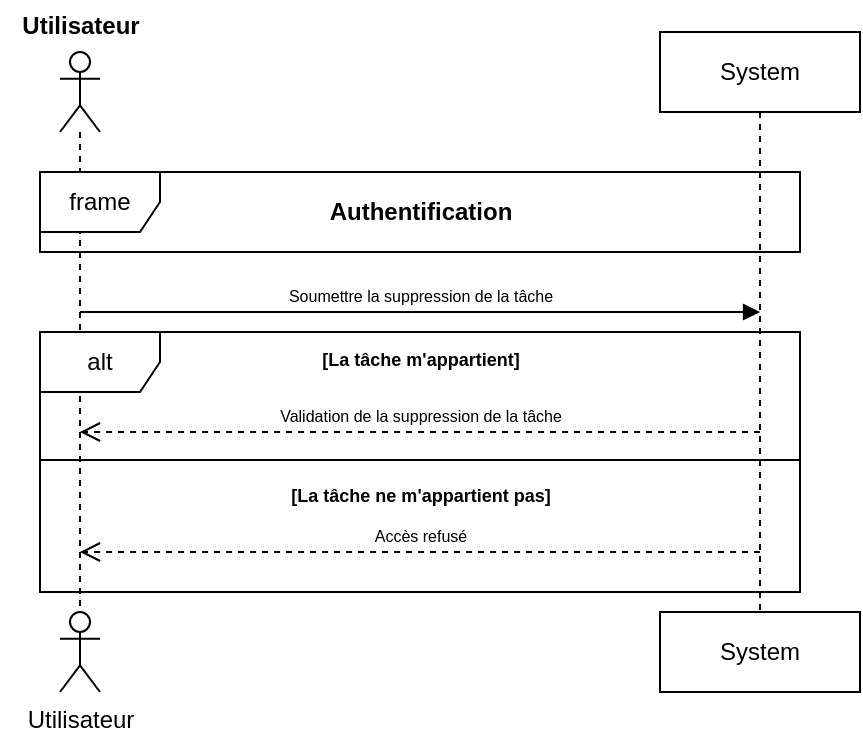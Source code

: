 <mxfile version="23.1.5" type="device">
  <diagram name="Page-1" id="2YBvvXClWsGukQMizWep">
    <mxGraphModel dx="989" dy="577" grid="1" gridSize="10" guides="1" tooltips="1" connect="1" arrows="1" fold="1" page="1" pageScale="1" pageWidth="850" pageHeight="1100" math="0" shadow="0">
      <root>
        <mxCell id="0" />
        <mxCell id="1" parent="0" />
        <mxCell id="1i2Z4VfVdW_mY6-7IzHU-2" value="System" style="shape=umlLifeline;perimeter=lifelinePerimeter;whiteSpace=wrap;html=1;container=1;dropTarget=0;collapsible=0;recursiveResize=0;outlineConnect=0;portConstraint=eastwest;newEdgeStyle={&quot;curved&quot;:0,&quot;rounded&quot;:0};" parent="1" vertex="1">
          <mxGeometry x="510" y="200" width="100" height="290" as="geometry" />
        </mxCell>
        <mxCell id="1i2Z4VfVdW_mY6-7IzHU-3" value="" style="shape=umlLifeline;perimeter=lifelinePerimeter;whiteSpace=wrap;html=1;container=1;dropTarget=0;collapsible=0;recursiveResize=0;outlineConnect=0;portConstraint=eastwest;newEdgeStyle={&quot;curved&quot;:0,&quot;rounded&quot;:0};participant=umlActor;" parent="1" vertex="1">
          <mxGeometry x="210" y="210" width="20" height="280" as="geometry" />
        </mxCell>
        <mxCell id="1i2Z4VfVdW_mY6-7IzHU-10" value="Utilisateur" style="text;align=center;fontStyle=1;verticalAlign=middle;spacingLeft=3;spacingRight=3;strokeColor=none;rotatable=0;points=[[0,0.5],[1,0.5]];portConstraint=eastwest;html=1;" parent="1" vertex="1">
          <mxGeometry x="180" y="184" width="80" height="26" as="geometry" />
        </mxCell>
        <mxCell id="1i2Z4VfVdW_mY6-7IzHU-14" value="&lt;font style=&quot;font-size: 8px;&quot;&gt;Soumettre la suppression de la tâche&lt;/font&gt;" style="html=1;verticalAlign=bottom;endArrow=block;curved=0;rounded=0;entryX=0;entryY=0;entryDx=0;entryDy=5;" parent="1" edge="1">
          <mxGeometry relative="1" as="geometry">
            <mxPoint x="219.969" y="340" as="sourcePoint" />
            <mxPoint x="560.04" y="340" as="targetPoint" />
          </mxGeometry>
        </mxCell>
        <mxCell id="1i2Z4VfVdW_mY6-7IzHU-18" value="&lt;font style=&quot;font-size: 8px;&quot;&gt;Validation de la suppression de la tâche&lt;/font&gt;" style="html=1;verticalAlign=bottom;endArrow=open;dashed=1;endSize=8;curved=0;rounded=0;exitX=0;exitY=1;exitDx=0;exitDy=-5;" parent="1" edge="1">
          <mxGeometry relative="1" as="geometry">
            <mxPoint x="219.969" y="400" as="targetPoint" />
            <mxPoint x="560.04" y="400" as="sourcePoint" />
          </mxGeometry>
        </mxCell>
        <mxCell id="1i2Z4VfVdW_mY6-7IzHU-25" value="System" style="html=1;whiteSpace=wrap;" parent="1" vertex="1">
          <mxGeometry x="510" y="490" width="100" height="40" as="geometry" />
        </mxCell>
        <mxCell id="1i2Z4VfVdW_mY6-7IzHU-26" value="Utilisateur" style="shape=umlActor;verticalLabelPosition=bottom;verticalAlign=top;html=1;" parent="1" vertex="1">
          <mxGeometry x="210" y="490" width="20" height="40" as="geometry" />
        </mxCell>
        <mxCell id="G6WfOV9cSlhH_QiBXhUF-1" value="frame" style="shape=umlFrame;whiteSpace=wrap;html=1;pointerEvents=0;" vertex="1" parent="1">
          <mxGeometry x="200" y="270" width="380" height="40" as="geometry" />
        </mxCell>
        <mxCell id="G6WfOV9cSlhH_QiBXhUF-2" value="Authentification" style="text;align=center;fontStyle=1;verticalAlign=middle;spacingLeft=3;spacingRight=3;strokeColor=none;rotatable=0;points=[[0,0.5],[1,0.5]];portConstraint=eastwest;html=1;" vertex="1" parent="1">
          <mxGeometry x="350" y="277" width="80" height="26" as="geometry" />
        </mxCell>
        <mxCell id="G6WfOV9cSlhH_QiBXhUF-4" value="alt" style="shape=umlFrame;whiteSpace=wrap;html=1;pointerEvents=0;" vertex="1" parent="1">
          <mxGeometry x="200" y="350" width="380" height="130" as="geometry" />
        </mxCell>
        <mxCell id="G6WfOV9cSlhH_QiBXhUF-5" value="&lt;font style=&quot;font-size: 9px;&quot;&gt;[La tâche m&#39;appartient]&lt;/font&gt;" style="text;align=center;fontStyle=1;verticalAlign=middle;spacingLeft=3;spacingRight=3;strokeColor=none;rotatable=0;points=[[0,0.5],[1,0.5]];portConstraint=eastwest;html=1;" vertex="1" parent="1">
          <mxGeometry x="350" y="350" width="80" height="26" as="geometry" />
        </mxCell>
        <mxCell id="G6WfOV9cSlhH_QiBXhUF-6" value="" style="line;strokeWidth=1;fillColor=none;align=left;verticalAlign=middle;spacingTop=-1;spacingLeft=3;spacingRight=3;rotatable=0;labelPosition=right;points=[];portConstraint=eastwest;strokeColor=inherit;" vertex="1" parent="1">
          <mxGeometry x="200" y="410" width="380" height="8" as="geometry" />
        </mxCell>
        <mxCell id="G6WfOV9cSlhH_QiBXhUF-7" value="&lt;font style=&quot;font-size: 9px;&quot;&gt;[La tâche ne m&#39;appartient pas]&lt;/font&gt;" style="text;align=center;fontStyle=1;verticalAlign=middle;spacingLeft=3;spacingRight=3;strokeColor=none;rotatable=0;points=[[0,0.5],[1,0.5]];portConstraint=eastwest;html=1;" vertex="1" parent="1">
          <mxGeometry x="350" y="418" width="80" height="26" as="geometry" />
        </mxCell>
        <mxCell id="G6WfOV9cSlhH_QiBXhUF-8" value="&lt;font style=&quot;font-size: 8px;&quot;&gt;Accès refusé&lt;/font&gt;" style="html=1;verticalAlign=bottom;endArrow=open;dashed=1;endSize=8;curved=0;rounded=0;exitX=0;exitY=1;exitDx=0;exitDy=-5;" edge="1" parent="1">
          <mxGeometry relative="1" as="geometry">
            <mxPoint x="219.969" y="460" as="targetPoint" />
            <mxPoint x="560.04" y="460" as="sourcePoint" />
          </mxGeometry>
        </mxCell>
      </root>
    </mxGraphModel>
  </diagram>
</mxfile>
